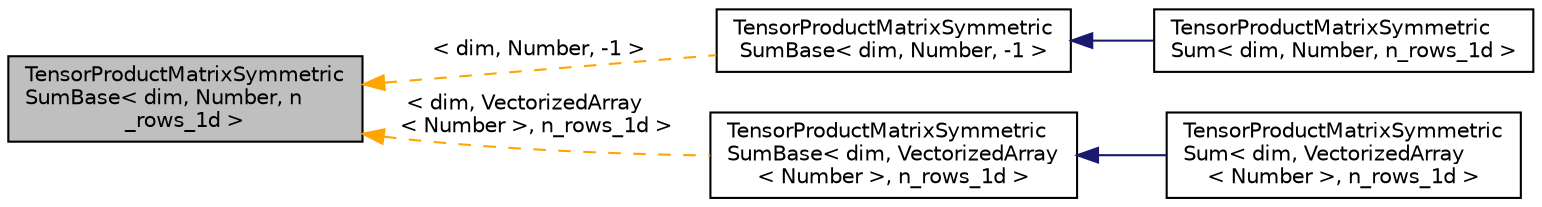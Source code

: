 digraph "TensorProductMatrixSymmetricSumBase&lt; dim, Number, n_rows_1d &gt;"
{
 // LATEX_PDF_SIZE
  edge [fontname="Helvetica",fontsize="10",labelfontname="Helvetica",labelfontsize="10"];
  node [fontname="Helvetica",fontsize="10",shape=record];
  rankdir="LR";
  Node1 [label="TensorProductMatrixSymmetric\lSumBase\< dim, Number, n\l_rows_1d \>",height=0.2,width=0.4,color="black", fillcolor="grey75", style="filled", fontcolor="black",tooltip=" "];
  Node1 -> Node2 [dir="back",color="orange",fontsize="10",style="dashed",label=" \< dim, Number, -1 \>" ,fontname="Helvetica"];
  Node2 [label="TensorProductMatrixSymmetric\lSumBase\< dim, Number, -1 \>",height=0.2,width=0.4,color="black", fillcolor="white", style="filled",URL="$classTensorProductMatrixSymmetricSumBase.html",tooltip=" "];
  Node2 -> Node3 [dir="back",color="midnightblue",fontsize="10",style="solid",fontname="Helvetica"];
  Node3 [label="TensorProductMatrixSymmetric\lSum\< dim, Number, n_rows_1d \>",height=0.2,width=0.4,color="black", fillcolor="white", style="filled",URL="$classTensorProductMatrixSymmetricSum.html",tooltip=" "];
  Node1 -> Node4 [dir="back",color="orange",fontsize="10",style="dashed",label=" \< dim, VectorizedArray\l\< Number \>, n_rows_1d \>" ,fontname="Helvetica"];
  Node4 [label="TensorProductMatrixSymmetric\lSumBase\< dim, VectorizedArray\l\< Number \>, n_rows_1d \>",height=0.2,width=0.4,color="black", fillcolor="white", style="filled",URL="$classTensorProductMatrixSymmetricSumBase.html",tooltip=" "];
  Node4 -> Node5 [dir="back",color="midnightblue",fontsize="10",style="solid",fontname="Helvetica"];
  Node5 [label="TensorProductMatrixSymmetric\lSum\< dim, VectorizedArray\l\< Number \>, n_rows_1d \>",height=0.2,width=0.4,color="black", fillcolor="white", style="filled",URL="$classTensorProductMatrixSymmetricSum_3_01dim_00_01VectorizedArray_3_01Number_01_4_00_01n__rows__1d_01_4.html",tooltip=" "];
}
